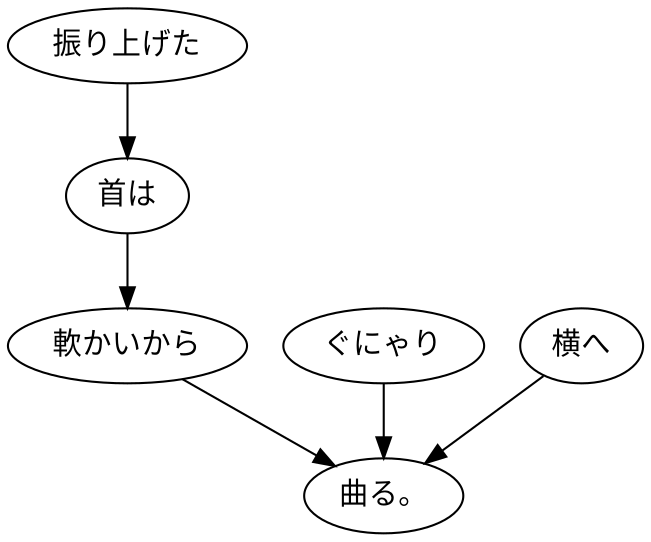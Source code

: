 digraph graph3972 {
	node0 [label="振り上げた"];
	node1 [label="首は"];
	node2 [label="軟かいから"];
	node3 [label="ぐにゃり"];
	node4 [label="横へ"];
	node5 [label="曲る。"];
	node0 -> node1;
	node1 -> node2;
	node2 -> node5;
	node3 -> node5;
	node4 -> node5;
}
